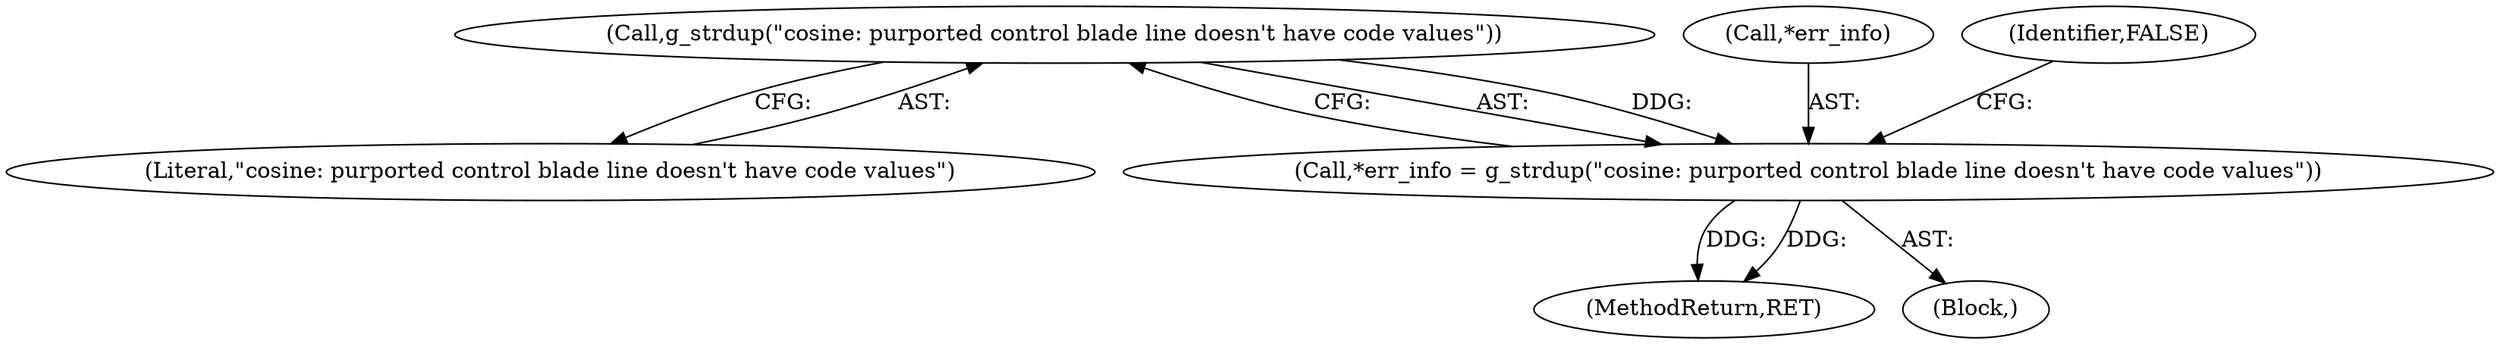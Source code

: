digraph "0_wireshark_a66628e425db725df1ac52a3c573a03357060ddd@API" {
"1000224" [label="(Call,g_strdup(\"cosine: purported control blade line doesn't have code values\"))"];
"1000221" [label="(Call,*err_info = g_strdup(\"cosine: purported control blade line doesn't have code values\"))"];
"1000222" [label="(Call,*err_info)"];
"1000697" [label="(MethodReturn,RET)"];
"1000221" [label="(Call,*err_info = g_strdup(\"cosine: purported control blade line doesn't have code values\"))"];
"1000224" [label="(Call,g_strdup(\"cosine: purported control blade line doesn't have code values\"))"];
"1000227" [label="(Identifier,FALSE)"];
"1000225" [label="(Literal,\"cosine: purported control blade line doesn't have code values\")"];
"1000216" [label="(Block,)"];
"1000224" -> "1000221"  [label="AST: "];
"1000224" -> "1000225"  [label="CFG: "];
"1000225" -> "1000224"  [label="AST: "];
"1000221" -> "1000224"  [label="CFG: "];
"1000224" -> "1000221"  [label="DDG: "];
"1000221" -> "1000216"  [label="AST: "];
"1000222" -> "1000221"  [label="AST: "];
"1000227" -> "1000221"  [label="CFG: "];
"1000221" -> "1000697"  [label="DDG: "];
"1000221" -> "1000697"  [label="DDG: "];
}
